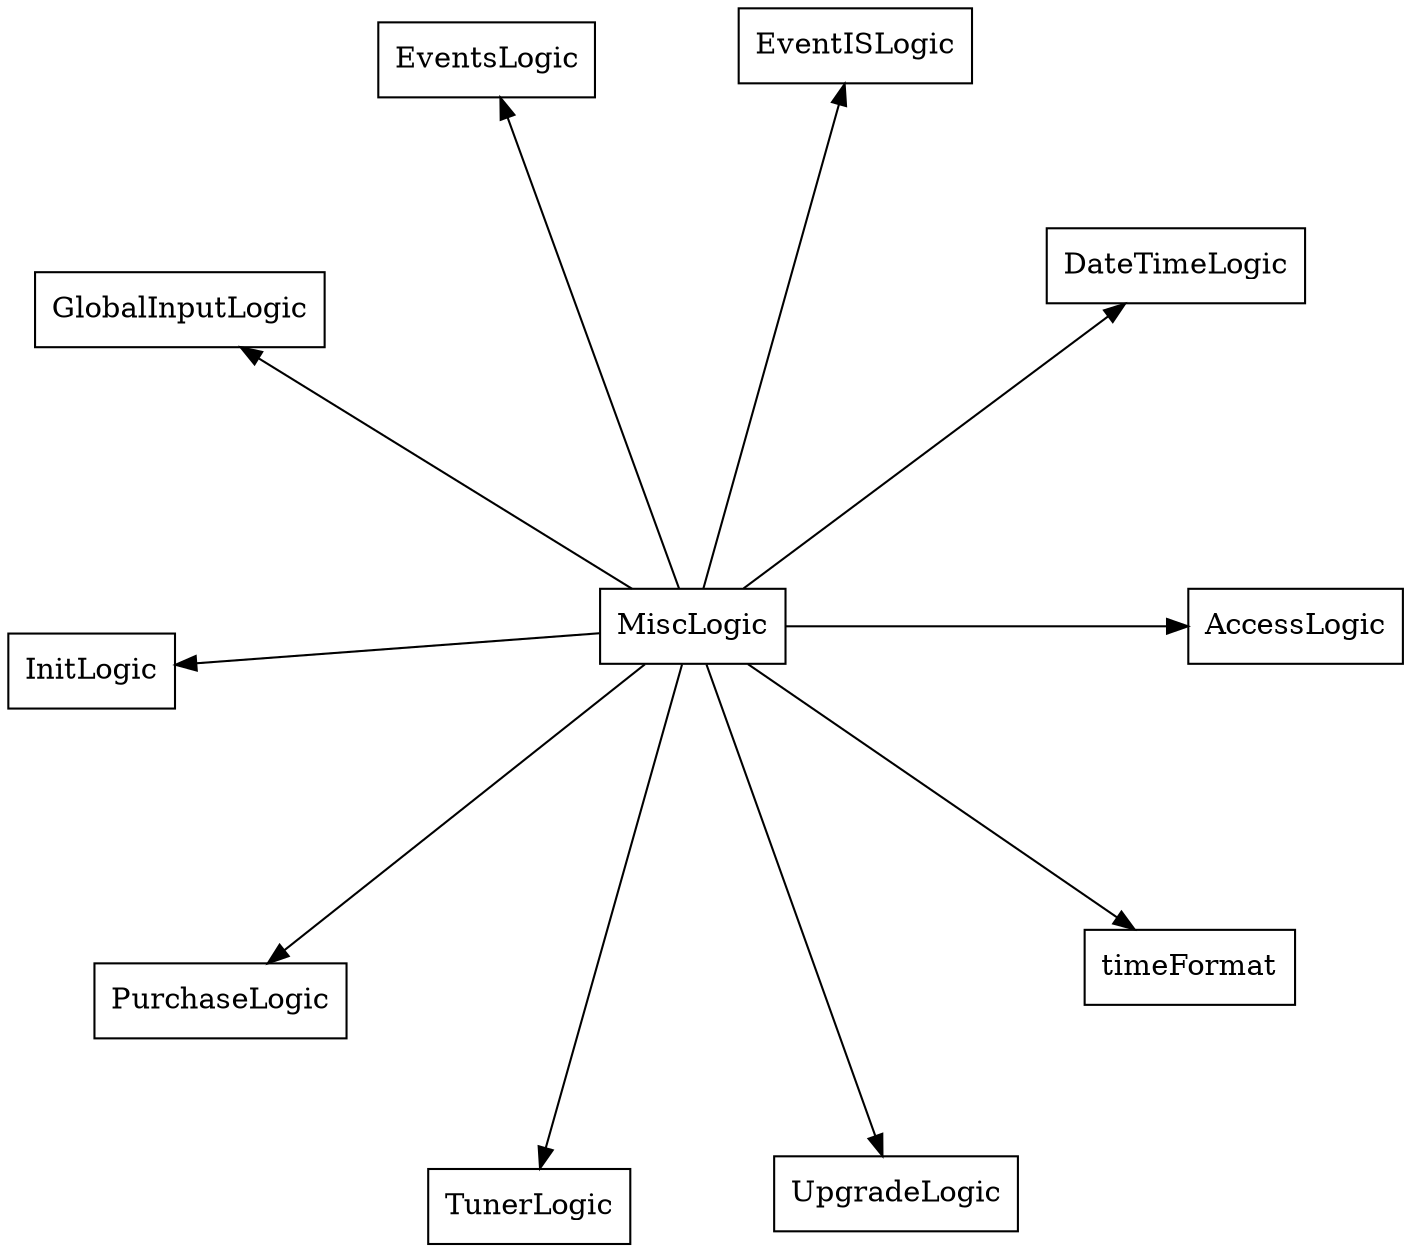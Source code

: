 digraph MiscLogic {
    node [URL="\N.html" shape=box]
    graph [layout="circo"]
    MiscLogic [root=true]
    MiscLogic -> AccessLogic
    MiscLogic -> DateTimeLogic
    MiscLogic -> EventISLogic
    MiscLogic -> EventsLogic
    MiscLogic -> GlobalInputLogic
    MiscLogic -> InitLogic
    MiscLogic -> PurchaseLogic
    MiscLogic -> TunerLogic
    MiscLogic -> UpgradeLogic
    MiscLogic -> timeFormat
}
